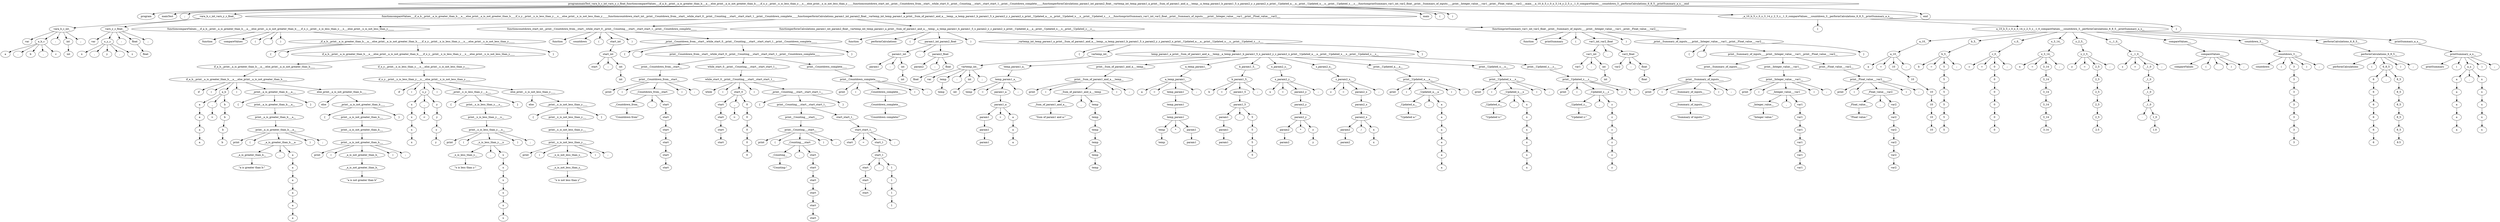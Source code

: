 digraph G {
  node1 [label="programmainTest_vara_b_c_int_varx_y_z_float_functioncompareValues___if_a_b__print__a_is_greater_than_b___a___else_print__a_is_not_greater_than_b____if_x_y__print__x_is_less_than_y___x___else_print__x_is_not_less_than_y_____functioncountdown_start_int__print__Countdown_from__start__while_start_0__print__Counting___start__start_start_1__print__Countdown_complete_____functionperformCalculations_param1_int_param2_float__vartemp_int_temp_param1_a_print__Sum_of_param1_and_a___temp__a_temp_param1_b_param1_5_x_param2_y_z_param2_x_print__Updated_a___a__print__Updated_x___x__print__Updated_z___z___functionprintSummary_var1_int_var2_float__print__Summary_of_inputs____print__Integer_value___var1__print__Float_value___var2___main___a_10_b_5_c_0_x_3_14_y_2_5_z__1_0_compareValues___countdown_3__performCalculations_6_8_5__printSummary_a_x___end"];
  node1 -> node2;
  node2 [label="program"];
  node1 -> node3;
  node3 [label="mainTest"];
  node1 -> node4;
  node4 [label=";"];
  node1 -> node5;
  node5 [label="vara_b_c_int_varx_y_z_float_"];
  node5 -> node6;
  node6 [label="vara_b_c_int_"];
  node6 -> node7;
  node7 [label="var"];
  node6 -> node8;
  node8 [label="a_b_c"];
  node8 -> node9;
  node9 [label="a"];
  node8 -> node10;
  node10 [label=","];
  node8 -> node11;
  node11 [label="b"];
  node8 -> node12;
  node12 [label=","];
  node8 -> node13;
  node13 [label="c"];
  node6 -> node14;
  node14 [label=":"];
  node6 -> node15;
  node15 [label="int"];
  node15 -> node16;
  node16 [label="int"];
  node6 -> node17;
  node17 [label=";"];
  node5 -> node18;
  node18 [label="varx_y_z_float_"];
  node18 -> node19;
  node19 [label="var"];
  node18 -> node20;
  node20 [label="x_y_z"];
  node20 -> node21;
  node21 [label="x"];
  node20 -> node22;
  node22 [label=","];
  node20 -> node23;
  node23 [label="y"];
  node20 -> node24;
  node24 [label=","];
  node20 -> node25;
  node25 [label="z"];
  node18 -> node26;
  node26 [label=":"];
  node18 -> node27;
  node27 [label="float"];
  node27 -> node28;
  node28 [label="float"];
  node18 -> node29;
  node29 [label=";"];
  node1 -> node30;
  node30 [label="functioncompareValues___if_a_b__print__a_is_greater_than_b___a___else_print__a_is_not_greater_than_b____if_x_y__print__x_is_less_than_y___x___else_print__x_is_not_less_than_y_____functioncountdown_start_int__print__Countdown_from__start__while_start_0__print__Counting___start__start_start_1__print__Countdown_complete_____functionperformCalculations_param1_int_param2_float__vartemp_int_temp_param1_a_print__Sum_of_param1_and_a___temp__a_temp_param1_b_param1_5_x_param2_y_z_param2_x_print__Updated_a___a__print__Updated_x___x__print__Updated_z___z___functionprintSummary_var1_int_var2_float__print__Summary_of_inputs____print__Integer_value___var1__print__Float_value___var2___"];
  node30 -> node31;
  node31 [label="functioncompareValues___if_a_b__print__a_is_greater_than_b___a___else_print__a_is_not_greater_than_b____if_x_y__print__x_is_less_than_y___x___else_print__x_is_not_less_than_y_____"];
  node31 -> node32;
  node32 [label="function"];
  node31 -> node33;
  node33 [label="compareValues"];
  node31 -> node34;
  node34 [label="("];
  node31 -> node35;
  node35 [label=""];
  node31 -> node36;
  node36 [label=")"];
  node31 -> node37;
  node37 [label="_if_a_b__print__a_is_greater_than_b___a___else_print__a_is_not_greater_than_b____if_x_y__print__x_is_less_than_y___x___else_print__x_is_not_less_than_y_____"];
  node37 -> node38;
  node38 [label="{"];
  node37 -> node39;
  node39 [label=""];
  node37 -> node40;
  node40 [label="if_a_b__print__a_is_greater_than_b___a___else_print__a_is_not_greater_than_b____if_x_y__print__x_is_less_than_y___x___else_print__x_is_not_less_than_y____"];
  node40 -> node41;
  node41 [label="if_a_b__print__a_is_greater_than_b___a___else_print__a_is_not_greater_than_b____"];
  node41 -> node42;
  node42 [label="if_a_b__print__a_is_greater_than_b___a___else_print__a_is_not_greater_than_b____"];
  node42 -> node43;
  node43 [label="if"];
  node42 -> node44;
  node44 [label="("];
  node42 -> node45;
  node45 [label="a_b"];
  node45 -> node46;
  node46 [label="a"];
  node46 -> node47;
  node47 [label="a"];
  node47 -> node48;
  node48 [label="a"];
  node48 -> node49;
  node49 [label="a"];
  node45 -> node50;
  node50 [label="_"];
  node50 -> node51;
  node51 [label=">"];
  node45 -> node52;
  node52 [label="b"];
  node52 -> node53;
  node53 [label="b"];
  node53 -> node54;
  node54 [label="b"];
  node54 -> node55;
  node55 [label="b"];
  node42 -> node56;
  node56 [label=")"];
  node42 -> node57;
  node57 [label="_print__a_is_greater_than_b___a___"];
  node57 -> node58;
  node58 [label="{"];
  node57 -> node59;
  node59 [label="print__a_is_greater_than_b___a__"];
  node59 -> node60;
  node60 [label="print__a_is_greater_than_b___a__"];
  node60 -> node61;
  node61 [label="print__a_is_greater_than_b___a__"];
  node61 -> node62;
  node62 [label="print"];
  node61 -> node63;
  node63 [label="("];
  node61 -> node64;
  node64 [label="_a_is_greater_than_b___a"];
  node64 -> node65;
  node65 [label="_a_is_greater_than_b__"];
  node65 -> node66;
  node66 [label="\"a is greater than b:\""];
  node64 -> node67;
  node67 [label=","];
  node64 -> node68;
  node68 [label="a"];
  node68 -> node69;
  node69 [label="a"];
  node69 -> node70;
  node70 [label="a"];
  node70 -> node71;
  node71 [label="a"];
  node71 -> node72;
  node72 [label="a"];
  node72 -> node73;
  node73 [label="a"];
  node61 -> node74;
  node74 [label=")"];
  node61 -> node75;
  node75 [label=";"];
  node57 -> node76;
  node76 [label="}"];
  node42 -> node77;
  node77 [label="else_print__a_is_not_greater_than_b____"];
  node77 -> node78;
  node78 [label="else"];
  node77 -> node79;
  node79 [label="_print__a_is_not_greater_than_b____"];
  node79 -> node80;
  node80 [label="{"];
  node79 -> node81;
  node81 [label="print__a_is_not_greater_than_b___"];
  node81 -> node82;
  node82 [label="print__a_is_not_greater_than_b___"];
  node82 -> node83;
  node83 [label="print__a_is_not_greater_than_b___"];
  node83 -> node84;
  node84 [label="print"];
  node83 -> node85;
  node85 [label="("];
  node83 -> node86;
  node86 [label="_a_is_not_greater_than_b_"];
  node86 -> node87;
  node87 [label="_a_is_not_greater_than_b_"];
  node87 -> node88;
  node88 [label="\"a is not greater than b\""];
  node83 -> node89;
  node89 [label=")"];
  node83 -> node90;
  node90 [label=";"];
  node79 -> node91;
  node91 [label="}"];
  node40 -> node92;
  node92 [label="if_x_y__print__x_is_less_than_y___x___else_print__x_is_not_less_than_y____"];
  node92 -> node93;
  node93 [label="if_x_y__print__x_is_less_than_y___x___else_print__x_is_not_less_than_y____"];
  node93 -> node94;
  node94 [label="if"];
  node93 -> node95;
  node95 [label="("];
  node93 -> node96;
  node96 [label="x_y"];
  node96 -> node97;
  node97 [label="x"];
  node97 -> node98;
  node98 [label="x"];
  node98 -> node99;
  node99 [label="x"];
  node99 -> node100;
  node100 [label="x"];
  node96 -> node101;
  node101 [label="_"];
  node101 -> node102;
  node102 [label="<"];
  node96 -> node103;
  node103 [label="y"];
  node103 -> node104;
  node104 [label="y"];
  node104 -> node105;
  node105 [label="y"];
  node105 -> node106;
  node106 [label="y"];
  node93 -> node107;
  node107 [label=")"];
  node93 -> node108;
  node108 [label="_print__x_is_less_than_y___x___"];
  node108 -> node109;
  node109 [label="{"];
  node108 -> node110;
  node110 [label="print__x_is_less_than_y___x__"];
  node110 -> node111;
  node111 [label="print__x_is_less_than_y___x__"];
  node111 -> node112;
  node112 [label="print__x_is_less_than_y___x__"];
  node112 -> node113;
  node113 [label="print"];
  node112 -> node114;
  node114 [label="("];
  node112 -> node115;
  node115 [label="_x_is_less_than_y___x"];
  node115 -> node116;
  node116 [label="_x_is_less_than_y__"];
  node116 -> node117;
  node117 [label="\"x is less than y:\""];
  node115 -> node118;
  node118 [label=","];
  node115 -> node119;
  node119 [label="x"];
  node119 -> node120;
  node120 [label="x"];
  node120 -> node121;
  node121 [label="x"];
  node121 -> node122;
  node122 [label="x"];
  node122 -> node123;
  node123 [label="x"];
  node123 -> node124;
  node124 [label="x"];
  node112 -> node125;
  node125 [label=")"];
  node112 -> node126;
  node126 [label=";"];
  node108 -> node127;
  node127 [label="}"];
  node93 -> node128;
  node128 [label="else_print__x_is_not_less_than_y____"];
  node128 -> node129;
  node129 [label="else"];
  node128 -> node130;
  node130 [label="_print__x_is_not_less_than_y____"];
  node130 -> node131;
  node131 [label="{"];
  node130 -> node132;
  node132 [label="print__x_is_not_less_than_y___"];
  node132 -> node133;
  node133 [label="print__x_is_not_less_than_y___"];
  node133 -> node134;
  node134 [label="print__x_is_not_less_than_y___"];
  node134 -> node135;
  node135 [label="print"];
  node134 -> node136;
  node136 [label="("];
  node134 -> node137;
  node137 [label="_x_is_not_less_than_y_"];
  node137 -> node138;
  node138 [label="_x_is_not_less_than_y_"];
  node138 -> node139;
  node139 [label="\"x is not less than y\""];
  node134 -> node140;
  node140 [label=")"];
  node134 -> node141;
  node141 [label=";"];
  node130 -> node142;
  node142 [label="}"];
  node37 -> node143;
  node143 [label="}"];
  node30 -> node144;
  node144 [label="functioncountdown_start_int__print__Countdown_from__start__while_start_0__print__Counting___start__start_start_1__print__Countdown_complete_____"];
  node144 -> node145;
  node145 [label="function"];
  node144 -> node146;
  node146 [label="countdown"];
  node144 -> node147;
  node147 [label="("];
  node144 -> node148;
  node148 [label="start_int"];
  node148 -> node149;
  node149 [label="start_int"];
  node149 -> node150;
  node150 [label="start"];
  node149 -> node151;
  node151 [label=":"];
  node149 -> node152;
  node152 [label="int"];
  node152 -> node153;
  node153 [label="int"];
  node144 -> node154;
  node154 [label=")"];
  node144 -> node155;
  node155 [label="_print__Countdown_from__start__while_start_0__print__Counting___start__start_start_1__print__Countdown_complete_____"];
  node155 -> node156;
  node156 [label="{"];
  node155 -> node157;
  node157 [label=""];
  node155 -> node158;
  node158 [label="print__Countdown_from__start__while_start_0__print__Counting___start__start_start_1__print__Countdown_complete____"];
  node158 -> node159;
  node159 [label="print__Countdown_from__start__"];
  node159 -> node160;
  node160 [label="print__Countdown_from__start__"];
  node160 -> node161;
  node161 [label="print"];
  node160 -> node162;
  node162 [label="("];
  node160 -> node163;
  node163 [label="_Countdown_from__start"];
  node163 -> node164;
  node164 [label="_Countdown_from_"];
  node164 -> node165;
  node165 [label="\"Countdown from\""];
  node163 -> node166;
  node166 [label=","];
  node163 -> node167;
  node167 [label="start"];
  node167 -> node168;
  node168 [label="start"];
  node168 -> node169;
  node169 [label="start"];
  node169 -> node170;
  node170 [label="start"];
  node170 -> node171;
  node171 [label="start"];
  node171 -> node172;
  node172 [label="start"];
  node160 -> node173;
  node173 [label=")"];
  node160 -> node174;
  node174 [label=";"];
  node158 -> node175;
  node175 [label="while_start_0__print__Counting___start__start_start_1__"];
  node175 -> node176;
  node176 [label="while_start_0__print__Counting___start__start_start_1__"];
  node176 -> node177;
  node177 [label="while"];
  node176 -> node178;
  node178 [label="("];
  node176 -> node179;
  node179 [label="start_0"];
  node179 -> node180;
  node180 [label="start"];
  node180 -> node181;
  node181 [label="start"];
  node181 -> node182;
  node182 [label="start"];
  node182 -> node183;
  node183 [label="start"];
  node179 -> node184;
  node184 [label="_"];
  node184 -> node185;
  node185 [label=">"];
  node179 -> node186;
  node186 [label="0"];
  node186 -> node187;
  node187 [label="0"];
  node187 -> node188;
  node188 [label="0"];
  node188 -> node189;
  node189 [label="0"];
  node189 -> node190;
  node190 [label="0"];
  node176 -> node191;
  node191 [label=")"];
  node176 -> node192;
  node192 [label="_print__Counting___start__start_start_1__"];
  node192 -> node193;
  node193 [label="{"];
  node192 -> node194;
  node194 [label="print__Counting___start__start_start_1_"];
  node194 -> node195;
  node195 [label="print__Counting___start__"];
  node195 -> node196;
  node196 [label="print__Counting___start__"];
  node196 -> node197;
  node197 [label="print"];
  node196 -> node198;
  node198 [label="("];
  node196 -> node199;
  node199 [label="_Counting___start"];
  node199 -> node200;
  node200 [label="_Counting__"];
  node200 -> node201;
  node201 [label="\"Counting:\""];
  node199 -> node202;
  node202 [label=","];
  node199 -> node203;
  node203 [label="start"];
  node203 -> node204;
  node204 [label="start"];
  node204 -> node205;
  node205 [label="start"];
  node205 -> node206;
  node206 [label="start"];
  node206 -> node207;
  node207 [label="start"];
  node207 -> node208;
  node208 [label="start"];
  node196 -> node209;
  node209 [label=")"];
  node196 -> node210;
  node210 [label=";"];
  node194 -> node211;
  node211 [label="start_start_1_"];
  node211 -> node212;
  node212 [label="start_start_1_"];
  node212 -> node213;
  node213 [label="start"];
  node212 -> node214;
  node214 [label="="];
  node212 -> node215;
  node215 [label="start_1"];
  node215 -> node216;
  node216 [label="start_1"];
  node216 -> node217;
  node217 [label="start"];
  node217 -> node218;
  node218 [label="start"];
  node218 -> node219;
  node219 [label="start"];
  node216 -> node220;
  node220 [label="-"];
  node216 -> node221;
  node221 [label="1"];
  node221 -> node222;
  node222 [label="1"];
  node222 -> node223;
  node223 [label="1"];
  node223 -> node224;
  node224 [label="1"];
  node212 -> node225;
  node225 [label=";"];
  node192 -> node226;
  node226 [label="}"];
  node158 -> node227;
  node227 [label="print__Countdown_complete____"];
  node227 -> node228;
  node228 [label="print__Countdown_complete____"];
  node228 -> node229;
  node229 [label="print"];
  node228 -> node230;
  node230 [label="("];
  node228 -> node231;
  node231 [label="_Countdown_complete__"];
  node231 -> node232;
  node232 [label="_Countdown_complete__"];
  node232 -> node233;
  node233 [label="\"Countdown complete!\""];
  node228 -> node234;
  node234 [label=")"];
  node228 -> node235;
  node235 [label=";"];
  node155 -> node236;
  node236 [label="}"];
  node30 -> node237;
  node237 [label="functionperformCalculations_param1_int_param2_float__vartemp_int_temp_param1_a_print__Sum_of_param1_and_a___temp__a_temp_param1_b_param1_5_x_param2_y_z_param2_x_print__Updated_a___a__print__Updated_x___x__print__Updated_z___z___"];
  node237 -> node238;
  node238 [label="function"];
  node237 -> node239;
  node239 [label="performCalculations"];
  node237 -> node240;
  node240 [label="("];
  node237 -> node241;
  node241 [label="param1_int_param2_float"];
  node241 -> node242;
  node242 [label="param1_int"];
  node242 -> node243;
  node243 [label="param1"];
  node242 -> node244;
  node244 [label=":"];
  node242 -> node245;
  node245 [label="int"];
  node245 -> node246;
  node246 [label="int"];
  node241 -> node247;
  node247 [label=","];
  node241 -> node248;
  node248 [label="param2_float"];
  node248 -> node249;
  node249 [label="param2"];
  node248 -> node250;
  node250 [label=":"];
  node248 -> node251;
  node251 [label="float"];
  node251 -> node252;
  node252 [label="float"];
  node237 -> node253;
  node253 [label=")"];
  node237 -> node254;
  node254 [label="_vartemp_int_temp_param1_a_print__Sum_of_param1_and_a___temp__a_temp_param1_b_param1_5_x_param2_y_z_param2_x_print__Updated_a___a__print__Updated_x___x__print__Updated_z___z___"];
  node254 -> node255;
  node255 [label="{"];
  node254 -> node256;
  node256 [label="vartemp_int_"];
  node256 -> node257;
  node257 [label="vartemp_int_"];
  node257 -> node258;
  node258 [label="var"];
  node257 -> node259;
  node259 [label="temp"];
  node259 -> node260;
  node260 [label="temp"];
  node257 -> node261;
  node261 [label=":"];
  node257 -> node262;
  node262 [label="int"];
  node262 -> node263;
  node263 [label="int"];
  node257 -> node264;
  node264 [label=";"];
  node254 -> node265;
  node265 [label="temp_param1_a_print__Sum_of_param1_and_a___temp__a_temp_param1_b_param1_5_x_param2_y_z_param2_x_print__Updated_a___a__print__Updated_x___x__print__Updated_z___z__"];
  node265 -> node266;
  node266 [label="temp_param1_a_"];
  node266 -> node267;
  node267 [label="temp_param1_a_"];
  node267 -> node268;
  node268 [label="temp"];
  node267 -> node269;
  node269 [label="="];
  node267 -> node270;
  node270 [label="param1_a"];
  node270 -> node271;
  node271 [label="param1_a"];
  node271 -> node272;
  node272 [label="param1"];
  node272 -> node273;
  node273 [label="param1"];
  node273 -> node274;
  node274 [label="param1"];
  node271 -> node275;
  node275 [label="+"];
  node271 -> node276;
  node276 [label="a"];
  node276 -> node277;
  node277 [label="a"];
  node277 -> node278;
  node278 [label="a"];
  node267 -> node279;
  node279 [label=";"];
  node265 -> node280;
  node280 [label="print__Sum_of_param1_and_a___temp__"];
  node280 -> node281;
  node281 [label="print__Sum_of_param1_and_a___temp__"];
  node281 -> node282;
  node282 [label="print"];
  node281 -> node283;
  node283 [label="("];
  node281 -> node284;
  node284 [label="_Sum_of_param1_and_a___temp"];
  node284 -> node285;
  node285 [label="_Sum_of_param1_and_a__"];
  node285 -> node286;
  node286 [label="\"Sum of param1 and a:\""];
  node284 -> node287;
  node287 [label=","];
  node284 -> node288;
  node288 [label="temp"];
  node288 -> node289;
  node289 [label="temp"];
  node289 -> node290;
  node290 [label="temp"];
  node290 -> node291;
  node291 [label="temp"];
  node291 -> node292;
  node292 [label="temp"];
  node292 -> node293;
  node293 [label="temp"];
  node281 -> node294;
  node294 [label=")"];
  node281 -> node295;
  node295 [label=";"];
  node265 -> node296;
  node296 [label="a_temp_param1_"];
  node296 -> node297;
  node297 [label="a_temp_param1_"];
  node297 -> node298;
  node298 [label="a"];
  node297 -> node299;
  node299 [label="="];
  node297 -> node300;
  node300 [label="temp_param1"];
  node300 -> node301;
  node301 [label="temp_param1"];
  node301 -> node302;
  node302 [label="temp_param1"];
  node302 -> node303;
  node303 [label="temp"];
  node303 -> node304;
  node304 [label="temp"];
  node302 -> node305;
  node305 [label="*"];
  node302 -> node306;
  node306 [label="param1"];
  node306 -> node307;
  node307 [label="param1"];
  node297 -> node308;
  node308 [label=";"];
  node265 -> node309;
  node309 [label="b_param1_5_"];
  node309 -> node310;
  node310 [label="b_param1_5_"];
  node310 -> node311;
  node311 [label="b"];
  node310 -> node312;
  node312 [label="="];
  node310 -> node313;
  node313 [label="param1_5"];
  node313 -> node314;
  node314 [label="param1_5"];
  node314 -> node315;
  node315 [label="param1"];
  node315 -> node316;
  node316 [label="param1"];
  node316 -> node317;
  node317 [label="param1"];
  node314 -> node318;
  node318 [label="-"];
  node314 -> node319;
  node319 [label="5"];
  node319 -> node320;
  node320 [label="5"];
  node320 -> node321;
  node321 [label="5"];
  node321 -> node322;
  node322 [label="5"];
  node310 -> node323;
  node323 [label=";"];
  node265 -> node324;
  node324 [label="x_param2_y_"];
  node324 -> node325;
  node325 [label="x_param2_y_"];
  node325 -> node326;
  node326 [label="x"];
  node325 -> node327;
  node327 [label="="];
  node325 -> node328;
  node328 [label="param2_y"];
  node328 -> node329;
  node329 [label="param2_y"];
  node329 -> node330;
  node330 [label="param2_y"];
  node330 -> node331;
  node331 [label="param2"];
  node331 -> node332;
  node332 [label="param2"];
  node330 -> node333;
  node333 [label="*"];
  node330 -> node334;
  node334 [label="y"];
  node334 -> node335;
  node335 [label="y"];
  node325 -> node336;
  node336 [label=";"];
  node265 -> node337;
  node337 [label="z_param2_x_"];
  node337 -> node338;
  node338 [label="z_param2_x_"];
  node338 -> node339;
  node339 [label="z"];
  node338 -> node340;
  node340 [label="="];
  node338 -> node341;
  node341 [label="param2_x"];
  node341 -> node342;
  node342 [label="param2_x"];
  node342 -> node343;
  node343 [label="param2_x"];
  node343 -> node344;
  node344 [label="param2"];
  node344 -> node345;
  node345 [label="param2"];
  node343 -> node346;
  node346 [label="/"];
  node343 -> node347;
  node347 [label="x"];
  node347 -> node348;
  node348 [label="x"];
  node338 -> node349;
  node349 [label=";"];
  node265 -> node350;
  node350 [label="print__Updated_a___a__"];
  node350 -> node351;
  node351 [label="print__Updated_a___a__"];
  node351 -> node352;
  node352 [label="print"];
  node351 -> node353;
  node353 [label="("];
  node351 -> node354;
  node354 [label="_Updated_a___a"];
  node354 -> node355;
  node355 [label="_Updated_a__"];
  node355 -> node356;
  node356 [label="\"Updated a:\""];
  node354 -> node357;
  node357 [label=","];
  node354 -> node358;
  node358 [label="a"];
  node358 -> node359;
  node359 [label="a"];
  node359 -> node360;
  node360 [label="a"];
  node360 -> node361;
  node361 [label="a"];
  node361 -> node362;
  node362 [label="a"];
  node362 -> node363;
  node363 [label="a"];
  node351 -> node364;
  node364 [label=")"];
  node351 -> node365;
  node365 [label=";"];
  node265 -> node366;
  node366 [label="print__Updated_x___x__"];
  node366 -> node367;
  node367 [label="print__Updated_x___x__"];
  node367 -> node368;
  node368 [label="print"];
  node367 -> node369;
  node369 [label="("];
  node367 -> node370;
  node370 [label="_Updated_x___x"];
  node370 -> node371;
  node371 [label="_Updated_x__"];
  node371 -> node372;
  node372 [label="\"Updated x:\""];
  node370 -> node373;
  node373 [label=","];
  node370 -> node374;
  node374 [label="x"];
  node374 -> node375;
  node375 [label="x"];
  node375 -> node376;
  node376 [label="x"];
  node376 -> node377;
  node377 [label="x"];
  node377 -> node378;
  node378 [label="x"];
  node378 -> node379;
  node379 [label="x"];
  node367 -> node380;
  node380 [label=")"];
  node367 -> node381;
  node381 [label=";"];
  node265 -> node382;
  node382 [label="print__Updated_z___z__"];
  node382 -> node383;
  node383 [label="print__Updated_z___z__"];
  node383 -> node384;
  node384 [label="print"];
  node383 -> node385;
  node385 [label="("];
  node383 -> node386;
  node386 [label="_Updated_z___z"];
  node386 -> node387;
  node387 [label="_Updated_z__"];
  node387 -> node388;
  node388 [label="\"Updated z:\""];
  node386 -> node389;
  node389 [label=","];
  node386 -> node390;
  node390 [label="z"];
  node390 -> node391;
  node391 [label="z"];
  node391 -> node392;
  node392 [label="z"];
  node392 -> node393;
  node393 [label="z"];
  node393 -> node394;
  node394 [label="z"];
  node394 -> node395;
  node395 [label="z"];
  node383 -> node396;
  node396 [label=")"];
  node383 -> node397;
  node397 [label=";"];
  node254 -> node398;
  node398 [label="}"];
  node30 -> node399;
  node399 [label="functionprintSummary_var1_int_var2_float__print__Summary_of_inputs____print__Integer_value___var1__print__Float_value___var2___"];
  node399 -> node400;
  node400 [label="function"];
  node399 -> node401;
  node401 [label="printSummary"];
  node399 -> node402;
  node402 [label="("];
  node399 -> node403;
  node403 [label="var1_int_var2_float"];
  node403 -> node404;
  node404 [label="var1_int"];
  node404 -> node405;
  node405 [label="var1"];
  node404 -> node406;
  node406 [label=":"];
  node404 -> node407;
  node407 [label="int"];
  node407 -> node408;
  node408 [label="int"];
  node403 -> node409;
  node409 [label=","];
  node403 -> node410;
  node410 [label="var2_float"];
  node410 -> node411;
  node411 [label="var2"];
  node410 -> node412;
  node412 [label=":"];
  node410 -> node413;
  node413 [label="float"];
  node413 -> node414;
  node414 [label="float"];
  node399 -> node415;
  node415 [label=")"];
  node399 -> node416;
  node416 [label="_print__Summary_of_inputs____print__Integer_value___var1__print__Float_value___var2___"];
  node416 -> node417;
  node417 [label="{"];
  node416 -> node418;
  node418 [label=""];
  node416 -> node419;
  node419 [label="print__Summary_of_inputs____print__Integer_value___var1__print__Float_value___var2__"];
  node419 -> node420;
  node420 [label="print__Summary_of_inputs____"];
  node420 -> node421;
  node421 [label="print__Summary_of_inputs____"];
  node421 -> node422;
  node422 [label="print"];
  node421 -> node423;
  node423 [label="("];
  node421 -> node424;
  node424 [label="_Summary_of_inputs__"];
  node424 -> node425;
  node425 [label="_Summary_of_inputs__"];
  node425 -> node426;
  node426 [label="\"Summary of inputs:\""];
  node421 -> node427;
  node427 [label=")"];
  node421 -> node428;
  node428 [label=";"];
  node419 -> node429;
  node429 [label="print__Integer_value___var1__"];
  node429 -> node430;
  node430 [label="print__Integer_value___var1__"];
  node430 -> node431;
  node431 [label="print"];
  node430 -> node432;
  node432 [label="("];
  node430 -> node433;
  node433 [label="_Integer_value___var1"];
  node433 -> node434;
  node434 [label="_Integer_value__"];
  node434 -> node435;
  node435 [label="\"Integer value:\""];
  node433 -> node436;
  node436 [label=","];
  node433 -> node437;
  node437 [label="var1"];
  node437 -> node438;
  node438 [label="var1"];
  node438 -> node439;
  node439 [label="var1"];
  node439 -> node440;
  node440 [label="var1"];
  node440 -> node441;
  node441 [label="var1"];
  node441 -> node442;
  node442 [label="var1"];
  node430 -> node443;
  node443 [label=")"];
  node430 -> node444;
  node444 [label=";"];
  node419 -> node445;
  node445 [label="print__Float_value___var2__"];
  node445 -> node446;
  node446 [label="print__Float_value___var2__"];
  node446 -> node447;
  node447 [label="print"];
  node446 -> node448;
  node448 [label="("];
  node446 -> node449;
  node449 [label="_Float_value___var2"];
  node449 -> node450;
  node450 [label="_Float_value__"];
  node450 -> node451;
  node451 [label="\"Float value:\""];
  node449 -> node452;
  node452 [label=","];
  node449 -> node453;
  node453 [label="var2"];
  node453 -> node454;
  node454 [label="var2"];
  node454 -> node455;
  node455 [label="var2"];
  node455 -> node456;
  node456 [label="var2"];
  node456 -> node457;
  node457 [label="var2"];
  node457 -> node458;
  node458 [label="var2"];
  node446 -> node459;
  node459 [label=")"];
  node446 -> node460;
  node460 [label=";"];
  node416 -> node461;
  node461 [label="}"];
  node1 -> node462;
  node462 [label="main"];
  node1 -> node463;
  node463 [label="("];
  node1 -> node464;
  node464 [label=")"];
  node1 -> node465;
  node465 [label="_a_10_b_5_c_0_x_3_14_y_2_5_z__1_0_compareValues___countdown_3__performCalculations_6_8_5__printSummary_a_x___"];
  node465 -> node466;
  node466 [label="{"];
  node465 -> node467;
  node467 [label="a_10_b_5_c_0_x_3_14_y_2_5_z__1_0_compareValues___countdown_3__performCalculations_6_8_5__printSummary_a_x__"];
  node467 -> node468;
  node468 [label="a_10_"];
  node468 -> node469;
  node469 [label="a_10_"];
  node469 -> node470;
  node470 [label="a"];
  node469 -> node471;
  node471 [label="="];
  node469 -> node472;
  node472 [label="10"];
  node472 -> node473;
  node473 [label="10"];
  node473 -> node474;
  node474 [label="10"];
  node474 -> node475;
  node475 [label="10"];
  node475 -> node476;
  node476 [label="10"];
  node476 -> node477;
  node477 [label="10"];
  node469 -> node478;
  node478 [label=";"];
  node467 -> node479;
  node479 [label="b_5_"];
  node479 -> node480;
  node480 [label="b_5_"];
  node480 -> node481;
  node481 [label="b"];
  node480 -> node482;
  node482 [label="="];
  node480 -> node483;
  node483 [label="5"];
  node483 -> node484;
  node484 [label="5"];
  node484 -> node485;
  node485 [label="5"];
  node485 -> node486;
  node486 [label="5"];
  node486 -> node487;
  node487 [label="5"];
  node487 -> node488;
  node488 [label="5"];
  node480 -> node489;
  node489 [label=";"];
  node467 -> node490;
  node490 [label="c_0_"];
  node490 -> node491;
  node491 [label="c_0_"];
  node491 -> node492;
  node492 [label="c"];
  node491 -> node493;
  node493 [label="="];
  node491 -> node494;
  node494 [label="0"];
  node494 -> node495;
  node495 [label="0"];
  node495 -> node496;
  node496 [label="0"];
  node496 -> node497;
  node497 [label="0"];
  node497 -> node498;
  node498 [label="0"];
  node498 -> node499;
  node499 [label="0"];
  node491 -> node500;
  node500 [label=";"];
  node467 -> node501;
  node501 [label="x_3_14_"];
  node501 -> node502;
  node502 [label="x_3_14_"];
  node502 -> node503;
  node503 [label="x"];
  node502 -> node504;
  node504 [label="="];
  node502 -> node505;
  node505 [label="3_14"];
  node505 -> node506;
  node506 [label="3_14"];
  node506 -> node507;
  node507 [label="3_14"];
  node507 -> node508;
  node508 [label="3_14"];
  node508 -> node509;
  node509 [label="3_14"];
  node509 -> node510;
  node510 [label="3.14"];
  node502 -> node511;
  node511 [label=";"];
  node467 -> node512;
  node512 [label="y_2_5_"];
  node512 -> node513;
  node513 [label="y_2_5_"];
  node513 -> node514;
  node514 [label="y"];
  node513 -> node515;
  node515 [label="="];
  node513 -> node516;
  node516 [label="2_5"];
  node516 -> node517;
  node517 [label="2_5"];
  node517 -> node518;
  node518 [label="2_5"];
  node518 -> node519;
  node519 [label="2_5"];
  node519 -> node520;
  node520 [label="2_5"];
  node520 -> node521;
  node521 [label="2.5"];
  node513 -> node522;
  node522 [label=";"];
  node467 -> node523;
  node523 [label="z__1_0_"];
  node523 -> node524;
  node524 [label="z__1_0_"];
  node524 -> node525;
  node525 [label="z"];
  node524 -> node526;
  node526 [label="="];
  node524 -> node527;
  node527 [label="_1_0"];
  node527 -> node528;
  node528 [label="_1_0"];
  node528 -> node529;
  node529 [label="_1_0"];
  node529 -> node530;
  node530 [label="_1_0"];
  node530 -> node531;
  node531 [label="-"];
  node530 -> node532;
  node532 [label="1_0"];
  node532 -> node533;
  node533 [label="1.0"];
  node524 -> node534;
  node534 [label=";"];
  node467 -> node535;
  node535 [label="compareValues___"];
  node535 -> node536;
  node536 [label="compareValues___"];
  node536 -> node537;
  node537 [label="compareValues"];
  node536 -> node538;
  node538 [label="("];
  node536 -> node539;
  node539 [label=""];
  node536 -> node540;
  node540 [label=")"];
  node536 -> node541;
  node541 [label=";"];
  node467 -> node542;
  node542 [label="countdown_3__"];
  node542 -> node543;
  node543 [label="countdown_3__"];
  node543 -> node544;
  node544 [label="countdown"];
  node543 -> node545;
  node545 [label="("];
  node543 -> node546;
  node546 [label="3"];
  node546 -> node547;
  node547 [label="3"];
  node547 -> node548;
  node548 [label="3"];
  node548 -> node549;
  node549 [label="3"];
  node549 -> node550;
  node550 [label="3"];
  node550 -> node551;
  node551 [label="3"];
  node551 -> node552;
  node552 [label="3"];
  node543 -> node553;
  node553 [label=")"];
  node543 -> node554;
  node554 [label=";"];
  node467 -> node555;
  node555 [label="performCalculations_6_8_5__"];
  node555 -> node556;
  node556 [label="performCalculations_6_8_5__"];
  node556 -> node557;
  node557 [label="performCalculations"];
  node556 -> node558;
  node558 [label="("];
  node556 -> node559;
  node559 [label="6_8_5"];
  node559 -> node560;
  node560 [label="6"];
  node560 -> node561;
  node561 [label="6"];
  node561 -> node562;
  node562 [label="6"];
  node562 -> node563;
  node563 [label="6"];
  node563 -> node564;
  node564 [label="6"];
  node564 -> node565;
  node565 [label="6"];
  node559 -> node566;
  node566 [label=","];
  node559 -> node567;
  node567 [label="8_5"];
  node567 -> node568;
  node568 [label="8_5"];
  node568 -> node569;
  node569 [label="8_5"];
  node569 -> node570;
  node570 [label="8_5"];
  node570 -> node571;
  node571 [label="8_5"];
  node571 -> node572;
  node572 [label="8.5"];
  node556 -> node573;
  node573 [label=")"];
  node556 -> node574;
  node574 [label=";"];
  node467 -> node575;
  node575 [label="printSummary_a_x__"];
  node575 -> node576;
  node576 [label="printSummary_a_x__"];
  node576 -> node577;
  node577 [label="printSummary"];
  node576 -> node578;
  node578 [label="("];
  node576 -> node579;
  node579 [label="a_x"];
  node579 -> node580;
  node580 [label="a"];
  node580 -> node581;
  node581 [label="a"];
  node581 -> node582;
  node582 [label="a"];
  node582 -> node583;
  node583 [label="a"];
  node583 -> node584;
  node584 [label="a"];
  node579 -> node585;
  node585 [label=","];
  node579 -> node586;
  node586 [label="x"];
  node586 -> node587;
  node587 [label="x"];
  node587 -> node588;
  node588 [label="x"];
  node588 -> node589;
  node589 [label="x"];
  node589 -> node590;
  node590 [label="x"];
  node576 -> node591;
  node591 [label=")"];
  node576 -> node592;
  node592 [label=";"];
  node465 -> node593;
  node593 [label="}"];
  node1 -> node594;
  node594 [label="end"];
}

